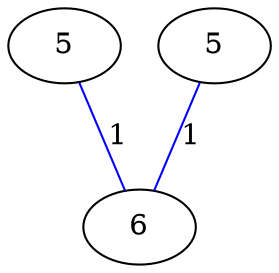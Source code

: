 graph G {
	0 [label="5"];
	1 [label="5"];
	2 [label="6"];
	0 -- 2 [label="1", color=blue];
	1 -- 2 [label="1", color=blue];
}